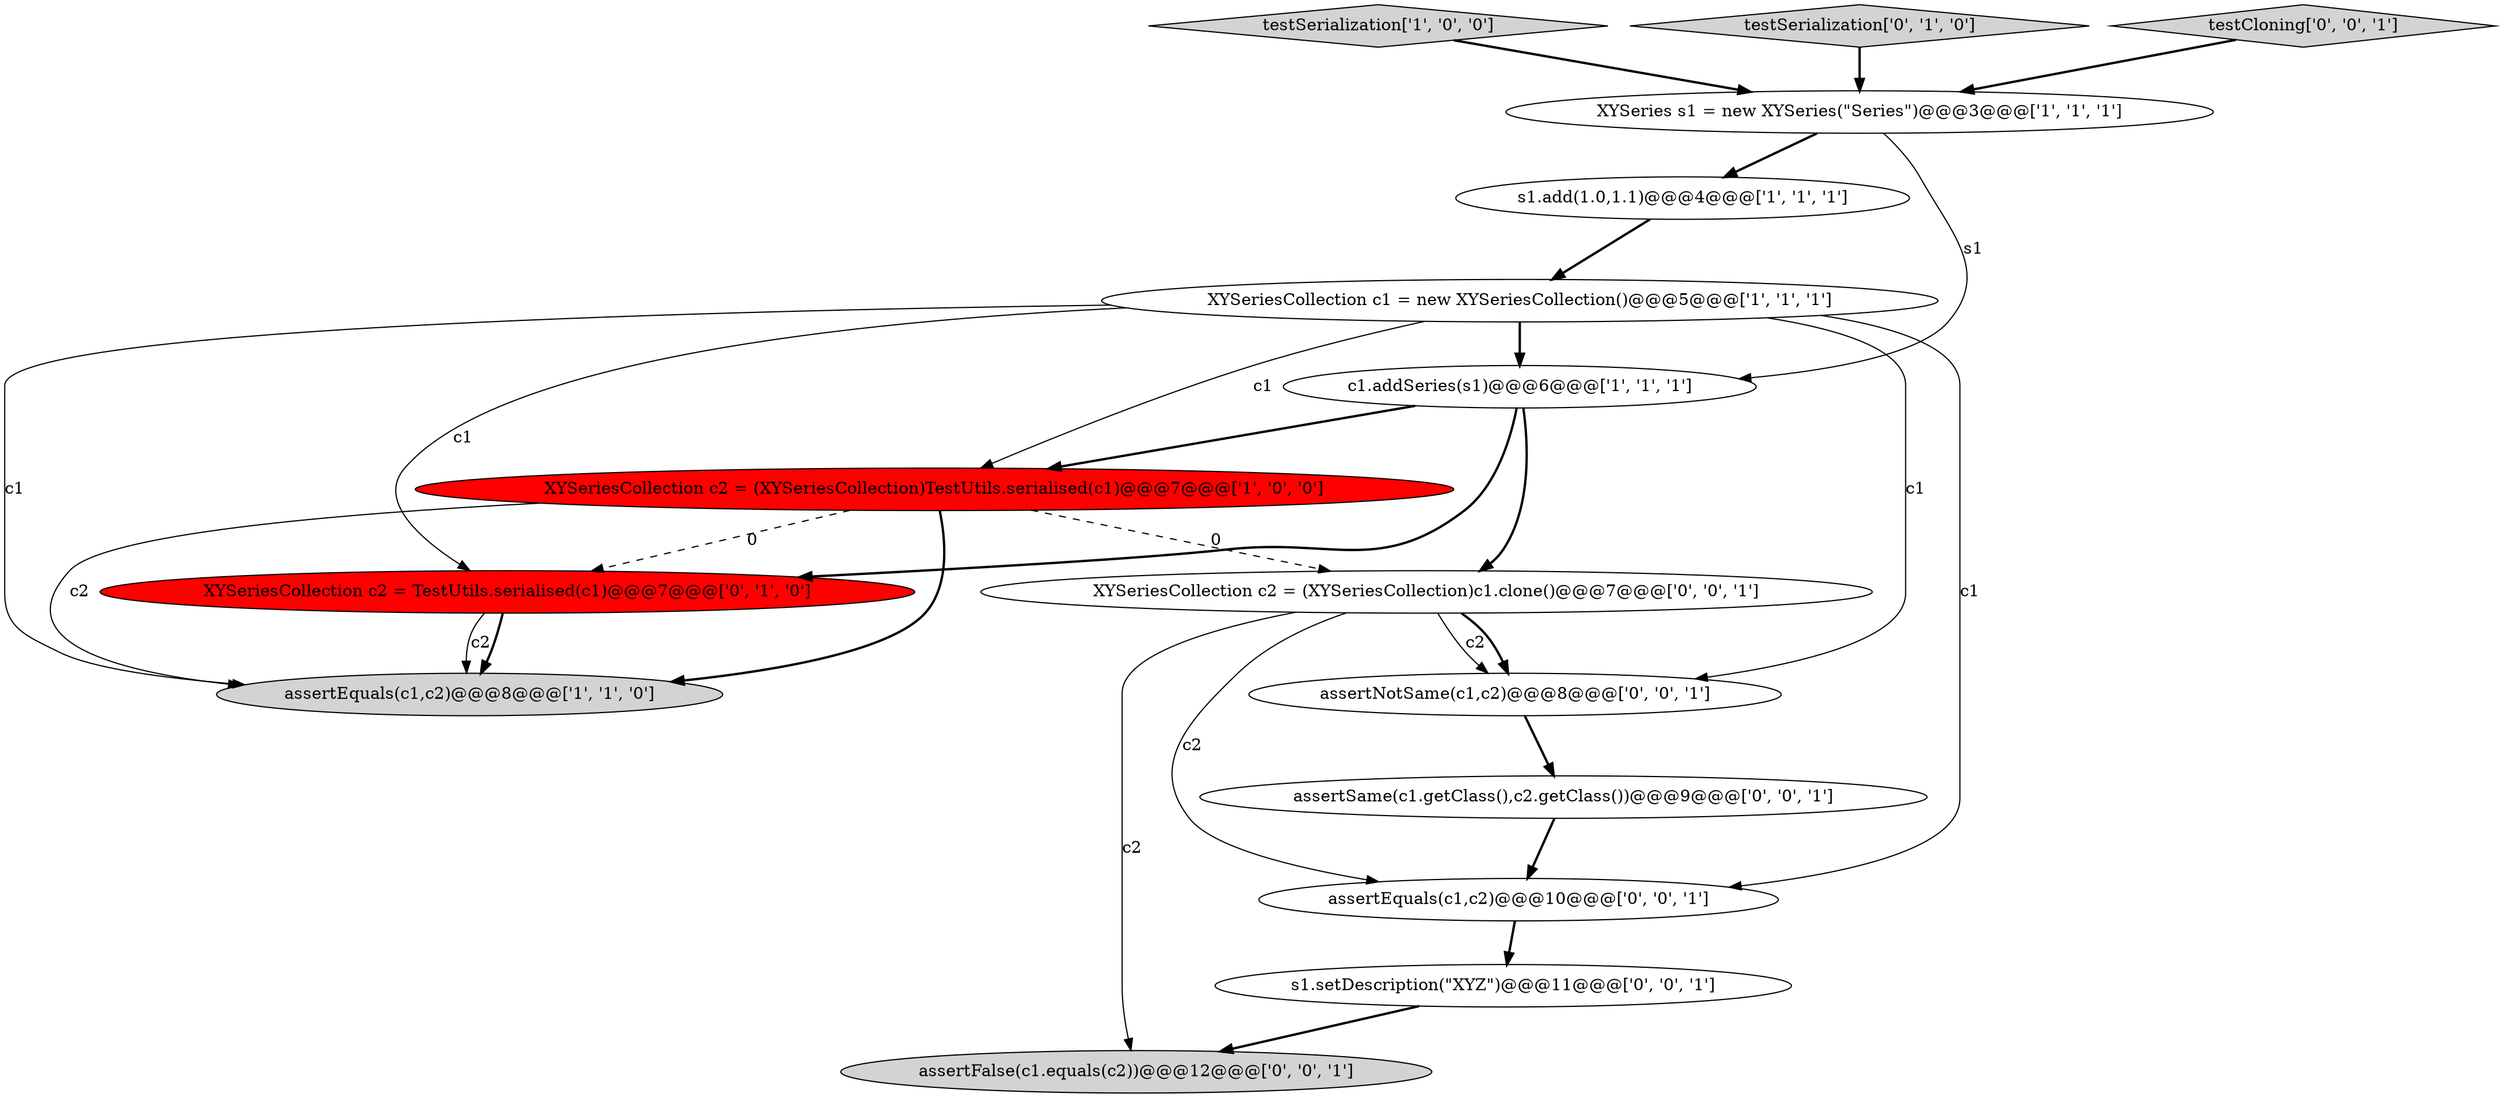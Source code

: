 digraph {
14 [style = filled, label = "XYSeriesCollection c2 = (XYSeriesCollection)c1.clone()@@@7@@@['0', '0', '1']", fillcolor = white, shape = ellipse image = "AAA0AAABBB3BBB"];
3 [style = filled, label = "testSerialization['1', '0', '0']", fillcolor = lightgray, shape = diamond image = "AAA0AAABBB1BBB"];
8 [style = filled, label = "XYSeriesCollection c2 = TestUtils.serialised(c1)@@@7@@@['0', '1', '0']", fillcolor = red, shape = ellipse image = "AAA1AAABBB2BBB"];
7 [style = filled, label = "testSerialization['0', '1', '0']", fillcolor = lightgray, shape = diamond image = "AAA0AAABBB2BBB"];
13 [style = filled, label = "assertSame(c1.getClass(),c2.getClass())@@@9@@@['0', '0', '1']", fillcolor = white, shape = ellipse image = "AAA0AAABBB3BBB"];
2 [style = filled, label = "s1.add(1.0,1.1)@@@4@@@['1', '1', '1']", fillcolor = white, shape = ellipse image = "AAA0AAABBB1BBB"];
9 [style = filled, label = "assertNotSame(c1,c2)@@@8@@@['0', '0', '1']", fillcolor = white, shape = ellipse image = "AAA0AAABBB3BBB"];
10 [style = filled, label = "testCloning['0', '0', '1']", fillcolor = lightgray, shape = diamond image = "AAA0AAABBB3BBB"];
11 [style = filled, label = "s1.setDescription(\"XYZ\")@@@11@@@['0', '0', '1']", fillcolor = white, shape = ellipse image = "AAA0AAABBB3BBB"];
15 [style = filled, label = "assertEquals(c1,c2)@@@10@@@['0', '0', '1']", fillcolor = white, shape = ellipse image = "AAA0AAABBB3BBB"];
4 [style = filled, label = "assertEquals(c1,c2)@@@8@@@['1', '1', '0']", fillcolor = lightgray, shape = ellipse image = "AAA0AAABBB1BBB"];
6 [style = filled, label = "XYSeriesCollection c2 = (XYSeriesCollection)TestUtils.serialised(c1)@@@7@@@['1', '0', '0']", fillcolor = red, shape = ellipse image = "AAA1AAABBB1BBB"];
1 [style = filled, label = "c1.addSeries(s1)@@@6@@@['1', '1', '1']", fillcolor = white, shape = ellipse image = "AAA0AAABBB1BBB"];
12 [style = filled, label = "assertFalse(c1.equals(c2))@@@12@@@['0', '0', '1']", fillcolor = lightgray, shape = ellipse image = "AAA0AAABBB3BBB"];
5 [style = filled, label = "XYSeriesCollection c1 = new XYSeriesCollection()@@@5@@@['1', '1', '1']", fillcolor = white, shape = ellipse image = "AAA0AAABBB1BBB"];
0 [style = filled, label = "XYSeries s1 = new XYSeries(\"Series\")@@@3@@@['1', '1', '1']", fillcolor = white, shape = ellipse image = "AAA0AAABBB1BBB"];
6->8 [style = dashed, label="0"];
14->15 [style = solid, label="c2"];
1->8 [style = bold, label=""];
0->2 [style = bold, label=""];
7->0 [style = bold, label=""];
11->12 [style = bold, label=""];
6->14 [style = dashed, label="0"];
5->9 [style = solid, label="c1"];
3->0 [style = bold, label=""];
5->6 [style = solid, label="c1"];
14->12 [style = solid, label="c2"];
6->4 [style = bold, label=""];
5->1 [style = bold, label=""];
1->6 [style = bold, label=""];
5->8 [style = solid, label="c1"];
15->11 [style = bold, label=""];
14->9 [style = solid, label="c2"];
10->0 [style = bold, label=""];
6->4 [style = solid, label="c2"];
14->9 [style = bold, label=""];
1->14 [style = bold, label=""];
8->4 [style = solid, label="c2"];
13->15 [style = bold, label=""];
5->4 [style = solid, label="c1"];
8->4 [style = bold, label=""];
5->15 [style = solid, label="c1"];
0->1 [style = solid, label="s1"];
2->5 [style = bold, label=""];
9->13 [style = bold, label=""];
}
